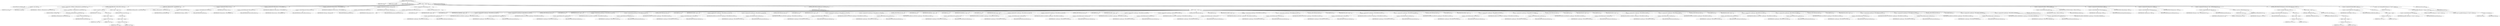 digraph "_TIFFCreateAnonField" {  
"27786" [label = <(METHOD,_TIFFCreateAnonField)<SUB>1090</SUB>> ]
"27787" [label = <(PARAM,TIFF *tif)<SUB>1090</SUB>> ]
"27788" [label = <(PARAM,uint32_t tag)<SUB>1090</SUB>> ]
"27789" [label = <(PARAM,TIFFDataType field_type)<SUB>1091</SUB>> ]
"27790" [label = <(BLOCK,&lt;empty&gt;,&lt;empty&gt;)<SUB>1092</SUB>> ]
"27791" [label = <(LOCAL,TIFFField* fld: TIFFField)<SUB>1093</SUB>> ]
"27792" [label = <(&lt;operator&gt;.cast,(void)tif)<SUB>1094</SUB>> ]
"27793" [label = <(UNKNOWN,void,void)<SUB>1094</SUB>> ]
"27794" [label = <(IDENTIFIER,tif,(void)tif)<SUB>1094</SUB>> ]
"27795" [label = <(&lt;operator&gt;.assignment,fld = (TIFFField *)_TIFFmallocExt(tif, sizeof(TIFFField)))<SUB>1096</SUB>> ]
"27796" [label = <(IDENTIFIER,fld,fld = (TIFFField *)_TIFFmallocExt(tif, sizeof(TIFFField)))<SUB>1096</SUB>> ]
"27797" [label = <(&lt;operator&gt;.cast,(TIFFField *)_TIFFmallocExt(tif, sizeof(TIFFField)))<SUB>1096</SUB>> ]
"27798" [label = <(UNKNOWN,TIFFField *,TIFFField *)<SUB>1096</SUB>> ]
"27799" [label = <(_TIFFmallocExt,_TIFFmallocExt(tif, sizeof(TIFFField)))<SUB>1096</SUB>> ]
"27800" [label = <(IDENTIFIER,tif,_TIFFmallocExt(tif, sizeof(TIFFField)))<SUB>1096</SUB>> ]
"27801" [label = <(&lt;operator&gt;.sizeOf,sizeof(TIFFField))<SUB>1096</SUB>> ]
"27802" [label = <(IDENTIFIER,TIFFField,sizeof(TIFFField))<SUB>1096</SUB>> ]
"27803" [label = <(CONTROL_STRUCTURE,if (fld == NULL),if (fld == NULL))<SUB>1097</SUB>> ]
"27804" [label = <(&lt;operator&gt;.equals,fld == NULL)<SUB>1097</SUB>> ]
"27805" [label = <(IDENTIFIER,fld,fld == NULL)<SUB>1097</SUB>> ]
"27806" [label = <(NULL,NULL)<SUB>1097</SUB>> ]
"27807" [label = <(BLOCK,&lt;empty&gt;,&lt;empty&gt;)> ]
"27808" [label = <(&lt;operator&gt;.cast,(void *)0)<SUB>1097</SUB>> ]
"27809" [label = <(UNKNOWN,void *,void *)<SUB>1097</SUB>> ]
"27810" [label = <(LITERAL,0,(void *)0)<SUB>1097</SUB>> ]
"27811" [label = <(BLOCK,&lt;empty&gt;,&lt;empty&gt;)<SUB>1098</SUB>> ]
"27812" [label = <(RETURN,return NULL;,return NULL;)<SUB>1098</SUB>> ]
"27813" [label = <(NULL,NULL)<SUB>1098</SUB>> ]
"27814" [label = <(BLOCK,&lt;empty&gt;,&lt;empty&gt;)> ]
"27815" [label = <(&lt;operator&gt;.cast,(void *)0)<SUB>1098</SUB>> ]
"27816" [label = <(UNKNOWN,void *,void *)<SUB>1098</SUB>> ]
"27817" [label = <(LITERAL,0,(void *)0)<SUB>1098</SUB>> ]
"27818" [label = <(_TIFFmemset,_TIFFmemset(fld, 0, sizeof(TIFFField)))<SUB>1099</SUB>> ]
"27819" [label = <(IDENTIFIER,fld,_TIFFmemset(fld, 0, sizeof(TIFFField)))<SUB>1099</SUB>> ]
"27820" [label = <(LITERAL,0,_TIFFmemset(fld, 0, sizeof(TIFFField)))<SUB>1099</SUB>> ]
"27821" [label = <(&lt;operator&gt;.sizeOf,sizeof(TIFFField))<SUB>1099</SUB>> ]
"27822" [label = <(IDENTIFIER,TIFFField,sizeof(TIFFField))<SUB>1099</SUB>> ]
"27823" [label = <(&lt;operator&gt;.assignment,fld-&gt;field_tag = tag)<SUB>1101</SUB>> ]
"27824" [label = <(&lt;operator&gt;.indirectFieldAccess,fld-&gt;field_tag)<SUB>1101</SUB>> ]
"27825" [label = <(IDENTIFIER,fld,fld-&gt;field_tag = tag)<SUB>1101</SUB>> ]
"27826" [label = <(FIELD_IDENTIFIER,field_tag,field_tag)<SUB>1101</SUB>> ]
"27827" [label = <(IDENTIFIER,tag,fld-&gt;field_tag = tag)<SUB>1101</SUB>> ]
"27828" [label = <(&lt;operator&gt;.assignment,fld-&gt;field_readcount = TIFF_VARIABLE2)<SUB>1102</SUB>> ]
"27829" [label = <(&lt;operator&gt;.indirectFieldAccess,fld-&gt;field_readcount)<SUB>1102</SUB>> ]
"27830" [label = <(IDENTIFIER,fld,fld-&gt;field_readcount = TIFF_VARIABLE2)<SUB>1102</SUB>> ]
"27831" [label = <(FIELD_IDENTIFIER,field_readcount,field_readcount)<SUB>1102</SUB>> ]
"27832" [label = <(IDENTIFIER,TIFF_VARIABLE2,fld-&gt;field_readcount = TIFF_VARIABLE2)<SUB>1102</SUB>> ]
"27833" [label = <(&lt;operator&gt;.assignment,fld-&gt;field_writecount = TIFF_VARIABLE2)<SUB>1103</SUB>> ]
"27834" [label = <(&lt;operator&gt;.indirectFieldAccess,fld-&gt;field_writecount)<SUB>1103</SUB>> ]
"27835" [label = <(IDENTIFIER,fld,fld-&gt;field_writecount = TIFF_VARIABLE2)<SUB>1103</SUB>> ]
"27836" [label = <(FIELD_IDENTIFIER,field_writecount,field_writecount)<SUB>1103</SUB>> ]
"27837" [label = <(IDENTIFIER,TIFF_VARIABLE2,fld-&gt;field_writecount = TIFF_VARIABLE2)<SUB>1103</SUB>> ]
"27838" [label = <(&lt;operator&gt;.assignment,fld-&gt;field_type = field_type)<SUB>1104</SUB>> ]
"27839" [label = <(&lt;operator&gt;.indirectFieldAccess,fld-&gt;field_type)<SUB>1104</SUB>> ]
"27840" [label = <(IDENTIFIER,fld,fld-&gt;field_type = field_type)<SUB>1104</SUB>> ]
"27841" [label = <(FIELD_IDENTIFIER,field_type,field_type)<SUB>1104</SUB>> ]
"27842" [label = <(IDENTIFIER,field_type,fld-&gt;field_type = field_type)<SUB>1104</SUB>> ]
"27843" [label = <(&lt;operator&gt;.assignment,fld-&gt;field_anonymous =\012        1)<SUB>1105</SUB>> ]
"27844" [label = <(&lt;operator&gt;.indirectFieldAccess,fld-&gt;field_anonymous)<SUB>1105</SUB>> ]
"27845" [label = <(IDENTIFIER,fld,fld-&gt;field_anonymous =\012        1)<SUB>1105</SUB>> ]
"27846" [label = <(FIELD_IDENTIFIER,field_anonymous,field_anonymous)<SUB>1105</SUB>> ]
"27847" [label = <(LITERAL,1,fld-&gt;field_anonymous =\012        1)<SUB>1106</SUB>> ]
"27848" [label = <(CONTROL_STRUCTURE,switch(field_type),switch(field_type))<SUB>1107</SUB>> ]
"27849" [label = <(IDENTIFIER,field_type,switch(field_type))<SUB>1107</SUB>> ]
"27850" [label = <(BLOCK,&lt;empty&gt;,&lt;empty&gt;)<SUB>1108</SUB>> ]
"27851" [label = <(JUMP_TARGET,case)<SUB>1109</SUB>> ]
"27852" [label = <(IDENTIFIER,TIFF_BYTE,&lt;empty&gt;)<SUB>1109</SUB>> ]
"27853" [label = <(JUMP_TARGET,case)<SUB>1110</SUB>> ]
"27854" [label = <(IDENTIFIER,TIFF_UNDEFINED,&lt;empty&gt;)<SUB>1110</SUB>> ]
"27855" [label = <(&lt;operator&gt;.assignment,fld-&gt;set_field_type = TIFF_SETGET_C32_UINT8)<SUB>1111</SUB>> ]
"27856" [label = <(&lt;operator&gt;.indirectFieldAccess,fld-&gt;set_field_type)<SUB>1111</SUB>> ]
"27857" [label = <(IDENTIFIER,fld,fld-&gt;set_field_type = TIFF_SETGET_C32_UINT8)<SUB>1111</SUB>> ]
"27858" [label = <(FIELD_IDENTIFIER,set_field_type,set_field_type)<SUB>1111</SUB>> ]
"27859" [label = <(IDENTIFIER,TIFF_SETGET_C32_UINT8,fld-&gt;set_field_type = TIFF_SETGET_C32_UINT8)<SUB>1111</SUB>> ]
"27860" [label = <(&lt;operator&gt;.assignment,fld-&gt;get_field_type = TIFF_SETGET_C32_UINT8)<SUB>1112</SUB>> ]
"27861" [label = <(&lt;operator&gt;.indirectFieldAccess,fld-&gt;get_field_type)<SUB>1112</SUB>> ]
"27862" [label = <(IDENTIFIER,fld,fld-&gt;get_field_type = TIFF_SETGET_C32_UINT8)<SUB>1112</SUB>> ]
"27863" [label = <(FIELD_IDENTIFIER,get_field_type,get_field_type)<SUB>1112</SUB>> ]
"27864" [label = <(IDENTIFIER,TIFF_SETGET_C32_UINT8,fld-&gt;get_field_type = TIFF_SETGET_C32_UINT8)<SUB>1112</SUB>> ]
"27865" [label = <(CONTROL_STRUCTURE,break;,break;)<SUB>1113</SUB>> ]
"27866" [label = <(JUMP_TARGET,case)<SUB>1114</SUB>> ]
"27867" [label = <(IDENTIFIER,TIFF_ASCII,&lt;empty&gt;)<SUB>1114</SUB>> ]
"27868" [label = <(&lt;operator&gt;.assignment,fld-&gt;set_field_type = TIFF_SETGET_C32_ASCII)<SUB>1115</SUB>> ]
"27869" [label = <(&lt;operator&gt;.indirectFieldAccess,fld-&gt;set_field_type)<SUB>1115</SUB>> ]
"27870" [label = <(IDENTIFIER,fld,fld-&gt;set_field_type = TIFF_SETGET_C32_ASCII)<SUB>1115</SUB>> ]
"27871" [label = <(FIELD_IDENTIFIER,set_field_type,set_field_type)<SUB>1115</SUB>> ]
"27872" [label = <(IDENTIFIER,TIFF_SETGET_C32_ASCII,fld-&gt;set_field_type = TIFF_SETGET_C32_ASCII)<SUB>1115</SUB>> ]
"27873" [label = <(&lt;operator&gt;.assignment,fld-&gt;get_field_type = TIFF_SETGET_C32_ASCII)<SUB>1116</SUB>> ]
"27874" [label = <(&lt;operator&gt;.indirectFieldAccess,fld-&gt;get_field_type)<SUB>1116</SUB>> ]
"27875" [label = <(IDENTIFIER,fld,fld-&gt;get_field_type = TIFF_SETGET_C32_ASCII)<SUB>1116</SUB>> ]
"27876" [label = <(FIELD_IDENTIFIER,get_field_type,get_field_type)<SUB>1116</SUB>> ]
"27877" [label = <(IDENTIFIER,TIFF_SETGET_C32_ASCII,fld-&gt;get_field_type = TIFF_SETGET_C32_ASCII)<SUB>1116</SUB>> ]
"27878" [label = <(CONTROL_STRUCTURE,break;,break;)<SUB>1117</SUB>> ]
"27879" [label = <(JUMP_TARGET,case)<SUB>1118</SUB>> ]
"27880" [label = <(IDENTIFIER,TIFF_SHORT,&lt;empty&gt;)<SUB>1118</SUB>> ]
"27881" [label = <(&lt;operator&gt;.assignment,fld-&gt;set_field_type = TIFF_SETGET_C32_UINT16)<SUB>1119</SUB>> ]
"27882" [label = <(&lt;operator&gt;.indirectFieldAccess,fld-&gt;set_field_type)<SUB>1119</SUB>> ]
"27883" [label = <(IDENTIFIER,fld,fld-&gt;set_field_type = TIFF_SETGET_C32_UINT16)<SUB>1119</SUB>> ]
"27884" [label = <(FIELD_IDENTIFIER,set_field_type,set_field_type)<SUB>1119</SUB>> ]
"27885" [label = <(IDENTIFIER,TIFF_SETGET_C32_UINT16,fld-&gt;set_field_type = TIFF_SETGET_C32_UINT16)<SUB>1119</SUB>> ]
"27886" [label = <(&lt;operator&gt;.assignment,fld-&gt;get_field_type = TIFF_SETGET_C32_UINT16)<SUB>1120</SUB>> ]
"27887" [label = <(&lt;operator&gt;.indirectFieldAccess,fld-&gt;get_field_type)<SUB>1120</SUB>> ]
"27888" [label = <(IDENTIFIER,fld,fld-&gt;get_field_type = TIFF_SETGET_C32_UINT16)<SUB>1120</SUB>> ]
"27889" [label = <(FIELD_IDENTIFIER,get_field_type,get_field_type)<SUB>1120</SUB>> ]
"27890" [label = <(IDENTIFIER,TIFF_SETGET_C32_UINT16,fld-&gt;get_field_type = TIFF_SETGET_C32_UINT16)<SUB>1120</SUB>> ]
"27891" [label = <(CONTROL_STRUCTURE,break;,break;)<SUB>1121</SUB>> ]
"27892" [label = <(JUMP_TARGET,case)<SUB>1122</SUB>> ]
"27893" [label = <(IDENTIFIER,TIFF_LONG,&lt;empty&gt;)<SUB>1122</SUB>> ]
"27894" [label = <(&lt;operator&gt;.assignment,fld-&gt;set_field_type = TIFF_SETGET_C32_UINT32)<SUB>1123</SUB>> ]
"27895" [label = <(&lt;operator&gt;.indirectFieldAccess,fld-&gt;set_field_type)<SUB>1123</SUB>> ]
"27896" [label = <(IDENTIFIER,fld,fld-&gt;set_field_type = TIFF_SETGET_C32_UINT32)<SUB>1123</SUB>> ]
"27897" [label = <(FIELD_IDENTIFIER,set_field_type,set_field_type)<SUB>1123</SUB>> ]
"27898" [label = <(IDENTIFIER,TIFF_SETGET_C32_UINT32,fld-&gt;set_field_type = TIFF_SETGET_C32_UINT32)<SUB>1123</SUB>> ]
"27899" [label = <(&lt;operator&gt;.assignment,fld-&gt;get_field_type = TIFF_SETGET_C32_UINT32)<SUB>1124</SUB>> ]
"27900" [label = <(&lt;operator&gt;.indirectFieldAccess,fld-&gt;get_field_type)<SUB>1124</SUB>> ]
"27901" [label = <(IDENTIFIER,fld,fld-&gt;get_field_type = TIFF_SETGET_C32_UINT32)<SUB>1124</SUB>> ]
"27902" [label = <(FIELD_IDENTIFIER,get_field_type,get_field_type)<SUB>1124</SUB>> ]
"27903" [label = <(IDENTIFIER,TIFF_SETGET_C32_UINT32,fld-&gt;get_field_type = TIFF_SETGET_C32_UINT32)<SUB>1124</SUB>> ]
"27904" [label = <(CONTROL_STRUCTURE,break;,break;)<SUB>1125</SUB>> ]
"27905" [label = <(JUMP_TARGET,case)<SUB>1126</SUB>> ]
"27906" [label = <(IDENTIFIER,TIFF_RATIONAL,&lt;empty&gt;)<SUB>1126</SUB>> ]
"27907" [label = <(JUMP_TARGET,case)<SUB>1127</SUB>> ]
"27908" [label = <(IDENTIFIER,TIFF_SRATIONAL,&lt;empty&gt;)<SUB>1127</SUB>> ]
"27909" [label = <(JUMP_TARGET,case)<SUB>1128</SUB>> ]
"27910" [label = <(IDENTIFIER,TIFF_FLOAT,&lt;empty&gt;)<SUB>1128</SUB>> ]
"27911" [label = <(&lt;operator&gt;.assignment,fld-&gt;set_field_type = TIFF_SETGET_C32_FLOAT)<SUB>1129</SUB>> ]
"27912" [label = <(&lt;operator&gt;.indirectFieldAccess,fld-&gt;set_field_type)<SUB>1129</SUB>> ]
"27913" [label = <(IDENTIFIER,fld,fld-&gt;set_field_type = TIFF_SETGET_C32_FLOAT)<SUB>1129</SUB>> ]
"27914" [label = <(FIELD_IDENTIFIER,set_field_type,set_field_type)<SUB>1129</SUB>> ]
"27915" [label = <(IDENTIFIER,TIFF_SETGET_C32_FLOAT,fld-&gt;set_field_type = TIFF_SETGET_C32_FLOAT)<SUB>1129</SUB>> ]
"27916" [label = <(&lt;operator&gt;.assignment,fld-&gt;get_field_type = TIFF_SETGET_C32_FLOAT)<SUB>1130</SUB>> ]
"27917" [label = <(&lt;operator&gt;.indirectFieldAccess,fld-&gt;get_field_type)<SUB>1130</SUB>> ]
"27918" [label = <(IDENTIFIER,fld,fld-&gt;get_field_type = TIFF_SETGET_C32_FLOAT)<SUB>1130</SUB>> ]
"27919" [label = <(FIELD_IDENTIFIER,get_field_type,get_field_type)<SUB>1130</SUB>> ]
"27920" [label = <(IDENTIFIER,TIFF_SETGET_C32_FLOAT,fld-&gt;get_field_type = TIFF_SETGET_C32_FLOAT)<SUB>1130</SUB>> ]
"27921" [label = <(CONTROL_STRUCTURE,break;,break;)<SUB>1131</SUB>> ]
"27922" [label = <(JUMP_TARGET,case)<SUB>1132</SUB>> ]
"27923" [label = <(IDENTIFIER,TIFF_SBYTE,&lt;empty&gt;)<SUB>1132</SUB>> ]
"27924" [label = <(&lt;operator&gt;.assignment,fld-&gt;set_field_type = TIFF_SETGET_C32_SINT8)<SUB>1133</SUB>> ]
"27925" [label = <(&lt;operator&gt;.indirectFieldAccess,fld-&gt;set_field_type)<SUB>1133</SUB>> ]
"27926" [label = <(IDENTIFIER,fld,fld-&gt;set_field_type = TIFF_SETGET_C32_SINT8)<SUB>1133</SUB>> ]
"27927" [label = <(FIELD_IDENTIFIER,set_field_type,set_field_type)<SUB>1133</SUB>> ]
"27928" [label = <(IDENTIFIER,TIFF_SETGET_C32_SINT8,fld-&gt;set_field_type = TIFF_SETGET_C32_SINT8)<SUB>1133</SUB>> ]
"27929" [label = <(&lt;operator&gt;.assignment,fld-&gt;get_field_type = TIFF_SETGET_C32_SINT8)<SUB>1134</SUB>> ]
"27930" [label = <(&lt;operator&gt;.indirectFieldAccess,fld-&gt;get_field_type)<SUB>1134</SUB>> ]
"27931" [label = <(IDENTIFIER,fld,fld-&gt;get_field_type = TIFF_SETGET_C32_SINT8)<SUB>1134</SUB>> ]
"27932" [label = <(FIELD_IDENTIFIER,get_field_type,get_field_type)<SUB>1134</SUB>> ]
"27933" [label = <(IDENTIFIER,TIFF_SETGET_C32_SINT8,fld-&gt;get_field_type = TIFF_SETGET_C32_SINT8)<SUB>1134</SUB>> ]
"27934" [label = <(CONTROL_STRUCTURE,break;,break;)<SUB>1135</SUB>> ]
"27935" [label = <(JUMP_TARGET,case)<SUB>1136</SUB>> ]
"27936" [label = <(IDENTIFIER,TIFF_SSHORT,&lt;empty&gt;)<SUB>1136</SUB>> ]
"27937" [label = <(&lt;operator&gt;.assignment,fld-&gt;set_field_type = TIFF_SETGET_C32_SINT16)<SUB>1137</SUB>> ]
"27938" [label = <(&lt;operator&gt;.indirectFieldAccess,fld-&gt;set_field_type)<SUB>1137</SUB>> ]
"27939" [label = <(IDENTIFIER,fld,fld-&gt;set_field_type = TIFF_SETGET_C32_SINT16)<SUB>1137</SUB>> ]
"27940" [label = <(FIELD_IDENTIFIER,set_field_type,set_field_type)<SUB>1137</SUB>> ]
"27941" [label = <(IDENTIFIER,TIFF_SETGET_C32_SINT16,fld-&gt;set_field_type = TIFF_SETGET_C32_SINT16)<SUB>1137</SUB>> ]
"27942" [label = <(&lt;operator&gt;.assignment,fld-&gt;get_field_type = TIFF_SETGET_C32_SINT16)<SUB>1138</SUB>> ]
"27943" [label = <(&lt;operator&gt;.indirectFieldAccess,fld-&gt;get_field_type)<SUB>1138</SUB>> ]
"27944" [label = <(IDENTIFIER,fld,fld-&gt;get_field_type = TIFF_SETGET_C32_SINT16)<SUB>1138</SUB>> ]
"27945" [label = <(FIELD_IDENTIFIER,get_field_type,get_field_type)<SUB>1138</SUB>> ]
"27946" [label = <(IDENTIFIER,TIFF_SETGET_C32_SINT16,fld-&gt;get_field_type = TIFF_SETGET_C32_SINT16)<SUB>1138</SUB>> ]
"27947" [label = <(CONTROL_STRUCTURE,break;,break;)<SUB>1139</SUB>> ]
"27948" [label = <(JUMP_TARGET,case)<SUB>1140</SUB>> ]
"27949" [label = <(IDENTIFIER,TIFF_SLONG,&lt;empty&gt;)<SUB>1140</SUB>> ]
"27950" [label = <(&lt;operator&gt;.assignment,fld-&gt;set_field_type = TIFF_SETGET_C32_SINT32)<SUB>1141</SUB>> ]
"27951" [label = <(&lt;operator&gt;.indirectFieldAccess,fld-&gt;set_field_type)<SUB>1141</SUB>> ]
"27952" [label = <(IDENTIFIER,fld,fld-&gt;set_field_type = TIFF_SETGET_C32_SINT32)<SUB>1141</SUB>> ]
"27953" [label = <(FIELD_IDENTIFIER,set_field_type,set_field_type)<SUB>1141</SUB>> ]
"27954" [label = <(IDENTIFIER,TIFF_SETGET_C32_SINT32,fld-&gt;set_field_type = TIFF_SETGET_C32_SINT32)<SUB>1141</SUB>> ]
"27955" [label = <(&lt;operator&gt;.assignment,fld-&gt;get_field_type = TIFF_SETGET_C32_SINT32)<SUB>1142</SUB>> ]
"27956" [label = <(&lt;operator&gt;.indirectFieldAccess,fld-&gt;get_field_type)<SUB>1142</SUB>> ]
"27957" [label = <(IDENTIFIER,fld,fld-&gt;get_field_type = TIFF_SETGET_C32_SINT32)<SUB>1142</SUB>> ]
"27958" [label = <(FIELD_IDENTIFIER,get_field_type,get_field_type)<SUB>1142</SUB>> ]
"27959" [label = <(IDENTIFIER,TIFF_SETGET_C32_SINT32,fld-&gt;get_field_type = TIFF_SETGET_C32_SINT32)<SUB>1142</SUB>> ]
"27960" [label = <(CONTROL_STRUCTURE,break;,break;)<SUB>1143</SUB>> ]
"27961" [label = <(JUMP_TARGET,case)<SUB>1144</SUB>> ]
"27962" [label = <(IDENTIFIER,TIFF_DOUBLE,&lt;empty&gt;)<SUB>1144</SUB>> ]
"27963" [label = <(&lt;operator&gt;.assignment,fld-&gt;set_field_type = TIFF_SETGET_C32_DOUBLE)<SUB>1145</SUB>> ]
"27964" [label = <(&lt;operator&gt;.indirectFieldAccess,fld-&gt;set_field_type)<SUB>1145</SUB>> ]
"27965" [label = <(IDENTIFIER,fld,fld-&gt;set_field_type = TIFF_SETGET_C32_DOUBLE)<SUB>1145</SUB>> ]
"27966" [label = <(FIELD_IDENTIFIER,set_field_type,set_field_type)<SUB>1145</SUB>> ]
"27967" [label = <(IDENTIFIER,TIFF_SETGET_C32_DOUBLE,fld-&gt;set_field_type = TIFF_SETGET_C32_DOUBLE)<SUB>1145</SUB>> ]
"27968" [label = <(&lt;operator&gt;.assignment,fld-&gt;get_field_type = TIFF_SETGET_C32_DOUBLE)<SUB>1146</SUB>> ]
"27969" [label = <(&lt;operator&gt;.indirectFieldAccess,fld-&gt;get_field_type)<SUB>1146</SUB>> ]
"27970" [label = <(IDENTIFIER,fld,fld-&gt;get_field_type = TIFF_SETGET_C32_DOUBLE)<SUB>1146</SUB>> ]
"27971" [label = <(FIELD_IDENTIFIER,get_field_type,get_field_type)<SUB>1146</SUB>> ]
"27972" [label = <(IDENTIFIER,TIFF_SETGET_C32_DOUBLE,fld-&gt;get_field_type = TIFF_SETGET_C32_DOUBLE)<SUB>1146</SUB>> ]
"27973" [label = <(CONTROL_STRUCTURE,break;,break;)<SUB>1147</SUB>> ]
"27974" [label = <(JUMP_TARGET,case)<SUB>1148</SUB>> ]
"27975" [label = <(IDENTIFIER,TIFF_IFD,&lt;empty&gt;)<SUB>1148</SUB>> ]
"27976" [label = <(JUMP_TARGET,case)<SUB>1149</SUB>> ]
"27977" [label = <(IDENTIFIER,TIFF_IFD8,&lt;empty&gt;)<SUB>1149</SUB>> ]
"27978" [label = <(&lt;operator&gt;.assignment,fld-&gt;set_field_type = TIFF_SETGET_C32_IFD8)<SUB>1150</SUB>> ]
"27979" [label = <(&lt;operator&gt;.indirectFieldAccess,fld-&gt;set_field_type)<SUB>1150</SUB>> ]
"27980" [label = <(IDENTIFIER,fld,fld-&gt;set_field_type = TIFF_SETGET_C32_IFD8)<SUB>1150</SUB>> ]
"27981" [label = <(FIELD_IDENTIFIER,set_field_type,set_field_type)<SUB>1150</SUB>> ]
"27982" [label = <(IDENTIFIER,TIFF_SETGET_C32_IFD8,fld-&gt;set_field_type = TIFF_SETGET_C32_IFD8)<SUB>1150</SUB>> ]
"27983" [label = <(&lt;operator&gt;.assignment,fld-&gt;get_field_type = TIFF_SETGET_C32_IFD8)<SUB>1151</SUB>> ]
"27984" [label = <(&lt;operator&gt;.indirectFieldAccess,fld-&gt;get_field_type)<SUB>1151</SUB>> ]
"27985" [label = <(IDENTIFIER,fld,fld-&gt;get_field_type = TIFF_SETGET_C32_IFD8)<SUB>1151</SUB>> ]
"27986" [label = <(FIELD_IDENTIFIER,get_field_type,get_field_type)<SUB>1151</SUB>> ]
"27987" [label = <(IDENTIFIER,TIFF_SETGET_C32_IFD8,fld-&gt;get_field_type = TIFF_SETGET_C32_IFD8)<SUB>1151</SUB>> ]
"27988" [label = <(CONTROL_STRUCTURE,break;,break;)<SUB>1152</SUB>> ]
"27989" [label = <(JUMP_TARGET,case)<SUB>1153</SUB>> ]
"27990" [label = <(IDENTIFIER,TIFF_LONG8,&lt;empty&gt;)<SUB>1153</SUB>> ]
"27991" [label = <(&lt;operator&gt;.assignment,fld-&gt;set_field_type = TIFF_SETGET_C32_UINT64)<SUB>1154</SUB>> ]
"27992" [label = <(&lt;operator&gt;.indirectFieldAccess,fld-&gt;set_field_type)<SUB>1154</SUB>> ]
"27993" [label = <(IDENTIFIER,fld,fld-&gt;set_field_type = TIFF_SETGET_C32_UINT64)<SUB>1154</SUB>> ]
"27994" [label = <(FIELD_IDENTIFIER,set_field_type,set_field_type)<SUB>1154</SUB>> ]
"27995" [label = <(IDENTIFIER,TIFF_SETGET_C32_UINT64,fld-&gt;set_field_type = TIFF_SETGET_C32_UINT64)<SUB>1154</SUB>> ]
"27996" [label = <(&lt;operator&gt;.assignment,fld-&gt;get_field_type = TIFF_SETGET_C32_UINT64)<SUB>1155</SUB>> ]
"27997" [label = <(&lt;operator&gt;.indirectFieldAccess,fld-&gt;get_field_type)<SUB>1155</SUB>> ]
"27998" [label = <(IDENTIFIER,fld,fld-&gt;get_field_type = TIFF_SETGET_C32_UINT64)<SUB>1155</SUB>> ]
"27999" [label = <(FIELD_IDENTIFIER,get_field_type,get_field_type)<SUB>1155</SUB>> ]
"28000" [label = <(IDENTIFIER,TIFF_SETGET_C32_UINT64,fld-&gt;get_field_type = TIFF_SETGET_C32_UINT64)<SUB>1155</SUB>> ]
"28001" [label = <(CONTROL_STRUCTURE,break;,break;)<SUB>1156</SUB>> ]
"28002" [label = <(JUMP_TARGET,case)<SUB>1157</SUB>> ]
"28003" [label = <(IDENTIFIER,TIFF_SLONG8,&lt;empty&gt;)<SUB>1157</SUB>> ]
"28004" [label = <(&lt;operator&gt;.assignment,fld-&gt;set_field_type = TIFF_SETGET_C32_SINT64)<SUB>1158</SUB>> ]
"28005" [label = <(&lt;operator&gt;.indirectFieldAccess,fld-&gt;set_field_type)<SUB>1158</SUB>> ]
"28006" [label = <(IDENTIFIER,fld,fld-&gt;set_field_type = TIFF_SETGET_C32_SINT64)<SUB>1158</SUB>> ]
"28007" [label = <(FIELD_IDENTIFIER,set_field_type,set_field_type)<SUB>1158</SUB>> ]
"28008" [label = <(IDENTIFIER,TIFF_SETGET_C32_SINT64,fld-&gt;set_field_type = TIFF_SETGET_C32_SINT64)<SUB>1158</SUB>> ]
"28009" [label = <(&lt;operator&gt;.assignment,fld-&gt;get_field_type = TIFF_SETGET_C32_SINT64)<SUB>1159</SUB>> ]
"28010" [label = <(&lt;operator&gt;.indirectFieldAccess,fld-&gt;get_field_type)<SUB>1159</SUB>> ]
"28011" [label = <(IDENTIFIER,fld,fld-&gt;get_field_type = TIFF_SETGET_C32_SINT64)<SUB>1159</SUB>> ]
"28012" [label = <(FIELD_IDENTIFIER,get_field_type,get_field_type)<SUB>1159</SUB>> ]
"28013" [label = <(IDENTIFIER,TIFF_SETGET_C32_SINT64,fld-&gt;get_field_type = TIFF_SETGET_C32_SINT64)<SUB>1159</SUB>> ]
"28014" [label = <(CONTROL_STRUCTURE,break;,break;)<SUB>1160</SUB>> ]
"28015" [label = <(JUMP_TARGET,default)<SUB>1161</SUB>> ]
"28016" [label = <(&lt;operator&gt;.assignment,fld-&gt;set_field_type = TIFF_SETGET_UNDEFINED)<SUB>1162</SUB>> ]
"28017" [label = <(&lt;operator&gt;.indirectFieldAccess,fld-&gt;set_field_type)<SUB>1162</SUB>> ]
"28018" [label = <(IDENTIFIER,fld,fld-&gt;set_field_type = TIFF_SETGET_UNDEFINED)<SUB>1162</SUB>> ]
"28019" [label = <(FIELD_IDENTIFIER,set_field_type,set_field_type)<SUB>1162</SUB>> ]
"28020" [label = <(IDENTIFIER,TIFF_SETGET_UNDEFINED,fld-&gt;set_field_type = TIFF_SETGET_UNDEFINED)<SUB>1162</SUB>> ]
"28021" [label = <(&lt;operator&gt;.assignment,fld-&gt;get_field_type = TIFF_SETGET_UNDEFINED)<SUB>1163</SUB>> ]
"28022" [label = <(&lt;operator&gt;.indirectFieldAccess,fld-&gt;get_field_type)<SUB>1163</SUB>> ]
"28023" [label = <(IDENTIFIER,fld,fld-&gt;get_field_type = TIFF_SETGET_UNDEFINED)<SUB>1163</SUB>> ]
"28024" [label = <(FIELD_IDENTIFIER,get_field_type,get_field_type)<SUB>1163</SUB>> ]
"28025" [label = <(IDENTIFIER,TIFF_SETGET_UNDEFINED,fld-&gt;get_field_type = TIFF_SETGET_UNDEFINED)<SUB>1163</SUB>> ]
"28026" [label = <(CONTROL_STRUCTURE,break;,break;)<SUB>1164</SUB>> ]
"28027" [label = <(&lt;operator&gt;.assignment,fld-&gt;field_bit = FIELD_CUSTOM)<SUB>1166</SUB>> ]
"28028" [label = <(&lt;operator&gt;.indirectFieldAccess,fld-&gt;field_bit)<SUB>1166</SUB>> ]
"28029" [label = <(IDENTIFIER,fld,fld-&gt;field_bit = FIELD_CUSTOM)<SUB>1166</SUB>> ]
"28030" [label = <(FIELD_IDENTIFIER,field_bit,field_bit)<SUB>1166</SUB>> ]
"28031" [label = <(IDENTIFIER,FIELD_CUSTOM,fld-&gt;field_bit = FIELD_CUSTOM)<SUB>1166</SUB>> ]
"28032" [label = <(&lt;operator&gt;.assignment,fld-&gt;field_oktochange = TRUE)<SUB>1167</SUB>> ]
"28033" [label = <(&lt;operator&gt;.indirectFieldAccess,fld-&gt;field_oktochange)<SUB>1167</SUB>> ]
"28034" [label = <(IDENTIFIER,fld,fld-&gt;field_oktochange = TRUE)<SUB>1167</SUB>> ]
"28035" [label = <(FIELD_IDENTIFIER,field_oktochange,field_oktochange)<SUB>1167</SUB>> ]
"28036" [label = <(IDENTIFIER,TRUE,fld-&gt;field_oktochange = TRUE)<SUB>1167</SUB>> ]
"28037" [label = <(&lt;operator&gt;.assignment,fld-&gt;field_passcount = TRUE)<SUB>1168</SUB>> ]
"28038" [label = <(&lt;operator&gt;.indirectFieldAccess,fld-&gt;field_passcount)<SUB>1168</SUB>> ]
"28039" [label = <(IDENTIFIER,fld,fld-&gt;field_passcount = TRUE)<SUB>1168</SUB>> ]
"28040" [label = <(FIELD_IDENTIFIER,field_passcount,field_passcount)<SUB>1168</SUB>> ]
"28041" [label = <(IDENTIFIER,TRUE,fld-&gt;field_passcount = TRUE)<SUB>1168</SUB>> ]
"28042" [label = <(&lt;operator&gt;.assignment,fld-&gt;field_name = (char *)_TIFFmallocExt(tif, 32))<SUB>1169</SUB>> ]
"28043" [label = <(&lt;operator&gt;.indirectFieldAccess,fld-&gt;field_name)<SUB>1169</SUB>> ]
"28044" [label = <(IDENTIFIER,fld,fld-&gt;field_name = (char *)_TIFFmallocExt(tif, 32))<SUB>1169</SUB>> ]
"28045" [label = <(FIELD_IDENTIFIER,field_name,field_name)<SUB>1169</SUB>> ]
"28046" [label = <(&lt;operator&gt;.cast,(char *)_TIFFmallocExt(tif, 32))<SUB>1169</SUB>> ]
"28047" [label = <(UNKNOWN,char *,char *)<SUB>1169</SUB>> ]
"28048" [label = <(_TIFFmallocExt,_TIFFmallocExt(tif, 32))<SUB>1169</SUB>> ]
"28049" [label = <(IDENTIFIER,tif,_TIFFmallocExt(tif, 32))<SUB>1169</SUB>> ]
"28050" [label = <(LITERAL,32,_TIFFmallocExt(tif, 32))<SUB>1169</SUB>> ]
"28051" [label = <(CONTROL_STRUCTURE,if (fld-&gt;field_name == NULL),if (fld-&gt;field_name == NULL))<SUB>1170</SUB>> ]
"28052" [label = <(&lt;operator&gt;.equals,fld-&gt;field_name == NULL)<SUB>1170</SUB>> ]
"28053" [label = <(&lt;operator&gt;.indirectFieldAccess,fld-&gt;field_name)<SUB>1170</SUB>> ]
"28054" [label = <(IDENTIFIER,fld,fld-&gt;field_name == NULL)<SUB>1170</SUB>> ]
"28055" [label = <(FIELD_IDENTIFIER,field_name,field_name)<SUB>1170</SUB>> ]
"28056" [label = <(NULL,NULL)<SUB>1170</SUB>> ]
"28057" [label = <(BLOCK,&lt;empty&gt;,&lt;empty&gt;)> ]
"28058" [label = <(&lt;operator&gt;.cast,(void *)0)<SUB>1170</SUB>> ]
"28059" [label = <(UNKNOWN,void *,void *)<SUB>1170</SUB>> ]
"28060" [label = <(LITERAL,0,(void *)0)<SUB>1170</SUB>> ]
"28061" [label = <(BLOCK,&lt;empty&gt;,&lt;empty&gt;)<SUB>1171</SUB>> ]
"28062" [label = <(_TIFFfreeExt,_TIFFfreeExt(tif, fld))<SUB>1172</SUB>> ]
"28063" [label = <(IDENTIFIER,tif,_TIFFfreeExt(tif, fld))<SUB>1172</SUB>> ]
"28064" [label = <(IDENTIFIER,fld,_TIFFfreeExt(tif, fld))<SUB>1172</SUB>> ]
"28065" [label = <(RETURN,return NULL;,return NULL;)<SUB>1173</SUB>> ]
"28066" [label = <(NULL,NULL)<SUB>1173</SUB>> ]
"28067" [label = <(BLOCK,&lt;empty&gt;,&lt;empty&gt;)> ]
"28068" [label = <(&lt;operator&gt;.cast,(void *)0)<SUB>1173</SUB>> ]
"28069" [label = <(UNKNOWN,void *,void *)<SUB>1173</SUB>> ]
"28070" [label = <(LITERAL,0,(void *)0)<SUB>1173</SUB>> ]
"28071" [label = <(&lt;operator&gt;.assignment,fld-&gt;field_subfields = NULL)<SUB>1175</SUB>> ]
"28072" [label = <(&lt;operator&gt;.indirectFieldAccess,fld-&gt;field_subfields)<SUB>1175</SUB>> ]
"28073" [label = <(IDENTIFIER,fld,fld-&gt;field_subfields = NULL)<SUB>1175</SUB>> ]
"28074" [label = <(FIELD_IDENTIFIER,field_subfields,field_subfields)<SUB>1175</SUB>> ]
"28075" [label = <(NULL,NULL)<SUB>1175</SUB>> ]
"28076" [label = <(BLOCK,&lt;empty&gt;,&lt;empty&gt;)> ]
"28077" [label = <(&lt;operator&gt;.cast,(void *)0)<SUB>1175</SUB>> ]
"28078" [label = <(UNKNOWN,void *,void *)<SUB>1175</SUB>> ]
"28079" [label = <(LITERAL,0,(void *)0)<SUB>1175</SUB>> ]
"28080" [label = <(&lt;operator&gt;.cast,(void)snprintf(fld-&gt;field_name, 32, &quot;Tag %d&quot;, (int)tag))<SUB>1183</SUB>> ]
"28081" [label = <(UNKNOWN,void,void)<SUB>1183</SUB>> ]
"28082" [label = <(snprintf,snprintf(fld-&gt;field_name, 32, &quot;Tag %d&quot;, (int)tag))<SUB>1183</SUB>> ]
"28083" [label = <(&lt;operator&gt;.indirectFieldAccess,fld-&gt;field_name)<SUB>1183</SUB>> ]
"28084" [label = <(IDENTIFIER,fld,snprintf(fld-&gt;field_name, 32, &quot;Tag %d&quot;, (int)tag))<SUB>1183</SUB>> ]
"28085" [label = <(FIELD_IDENTIFIER,field_name,field_name)<SUB>1183</SUB>> ]
"28086" [label = <(LITERAL,32,snprintf(fld-&gt;field_name, 32, &quot;Tag %d&quot;, (int)tag))<SUB>1183</SUB>> ]
"28087" [label = <(LITERAL,&quot;Tag %d&quot;,snprintf(fld-&gt;field_name, 32, &quot;Tag %d&quot;, (int)tag))<SUB>1183</SUB>> ]
"28088" [label = <(&lt;operator&gt;.cast,(int)tag)<SUB>1183</SUB>> ]
"28089" [label = <(UNKNOWN,int,int)<SUB>1183</SUB>> ]
"28090" [label = <(IDENTIFIER,tag,(int)tag)<SUB>1183</SUB>> ]
"28091" [label = <(RETURN,return fld;,return fld;)<SUB>1185</SUB>> ]
"28092" [label = <(IDENTIFIER,fld,return fld;)<SUB>1185</SUB>> ]
"28093" [label = <(METHOD_RETURN,TIFFField)<SUB>1090</SUB>> ]
  "27786" -> "27787" 
  "27786" -> "27788" 
  "27786" -> "27789" 
  "27786" -> "27790" 
  "27786" -> "28093" 
  "27790" -> "27791" 
  "27790" -> "27792" 
  "27790" -> "27795" 
  "27790" -> "27803" 
  "27790" -> "27818" 
  "27790" -> "27823" 
  "27790" -> "27828" 
  "27790" -> "27833" 
  "27790" -> "27838" 
  "27790" -> "27843" 
  "27790" -> "27848" 
  "27790" -> "28027" 
  "27790" -> "28032" 
  "27790" -> "28037" 
  "27790" -> "28042" 
  "27790" -> "28051" 
  "27790" -> "28071" 
  "27790" -> "28080" 
  "27790" -> "28091" 
  "27792" -> "27793" 
  "27792" -> "27794" 
  "27795" -> "27796" 
  "27795" -> "27797" 
  "27797" -> "27798" 
  "27797" -> "27799" 
  "27799" -> "27800" 
  "27799" -> "27801" 
  "27801" -> "27802" 
  "27803" -> "27804" 
  "27803" -> "27811" 
  "27804" -> "27805" 
  "27804" -> "27806" 
  "27806" -> "27807" 
  "27807" -> "27808" 
  "27808" -> "27809" 
  "27808" -> "27810" 
  "27811" -> "27812" 
  "27812" -> "27813" 
  "27813" -> "27814" 
  "27814" -> "27815" 
  "27815" -> "27816" 
  "27815" -> "27817" 
  "27818" -> "27819" 
  "27818" -> "27820" 
  "27818" -> "27821" 
  "27821" -> "27822" 
  "27823" -> "27824" 
  "27823" -> "27827" 
  "27824" -> "27825" 
  "27824" -> "27826" 
  "27828" -> "27829" 
  "27828" -> "27832" 
  "27829" -> "27830" 
  "27829" -> "27831" 
  "27833" -> "27834" 
  "27833" -> "27837" 
  "27834" -> "27835" 
  "27834" -> "27836" 
  "27838" -> "27839" 
  "27838" -> "27842" 
  "27839" -> "27840" 
  "27839" -> "27841" 
  "27843" -> "27844" 
  "27843" -> "27847" 
  "27844" -> "27845" 
  "27844" -> "27846" 
  "27848" -> "27849" 
  "27848" -> "27850" 
  "27850" -> "27851" 
  "27850" -> "27852" 
  "27850" -> "27853" 
  "27850" -> "27854" 
  "27850" -> "27855" 
  "27850" -> "27860" 
  "27850" -> "27865" 
  "27850" -> "27866" 
  "27850" -> "27867" 
  "27850" -> "27868" 
  "27850" -> "27873" 
  "27850" -> "27878" 
  "27850" -> "27879" 
  "27850" -> "27880" 
  "27850" -> "27881" 
  "27850" -> "27886" 
  "27850" -> "27891" 
  "27850" -> "27892" 
  "27850" -> "27893" 
  "27850" -> "27894" 
  "27850" -> "27899" 
  "27850" -> "27904" 
  "27850" -> "27905" 
  "27850" -> "27906" 
  "27850" -> "27907" 
  "27850" -> "27908" 
  "27850" -> "27909" 
  "27850" -> "27910" 
  "27850" -> "27911" 
  "27850" -> "27916" 
  "27850" -> "27921" 
  "27850" -> "27922" 
  "27850" -> "27923" 
  "27850" -> "27924" 
  "27850" -> "27929" 
  "27850" -> "27934" 
  "27850" -> "27935" 
  "27850" -> "27936" 
  "27850" -> "27937" 
  "27850" -> "27942" 
  "27850" -> "27947" 
  "27850" -> "27948" 
  "27850" -> "27949" 
  "27850" -> "27950" 
  "27850" -> "27955" 
  "27850" -> "27960" 
  "27850" -> "27961" 
  "27850" -> "27962" 
  "27850" -> "27963" 
  "27850" -> "27968" 
  "27850" -> "27973" 
  "27850" -> "27974" 
  "27850" -> "27975" 
  "27850" -> "27976" 
  "27850" -> "27977" 
  "27850" -> "27978" 
  "27850" -> "27983" 
  "27850" -> "27988" 
  "27850" -> "27989" 
  "27850" -> "27990" 
  "27850" -> "27991" 
  "27850" -> "27996" 
  "27850" -> "28001" 
  "27850" -> "28002" 
  "27850" -> "28003" 
  "27850" -> "28004" 
  "27850" -> "28009" 
  "27850" -> "28014" 
  "27850" -> "28015" 
  "27850" -> "28016" 
  "27850" -> "28021" 
  "27850" -> "28026" 
  "27855" -> "27856" 
  "27855" -> "27859" 
  "27856" -> "27857" 
  "27856" -> "27858" 
  "27860" -> "27861" 
  "27860" -> "27864" 
  "27861" -> "27862" 
  "27861" -> "27863" 
  "27868" -> "27869" 
  "27868" -> "27872" 
  "27869" -> "27870" 
  "27869" -> "27871" 
  "27873" -> "27874" 
  "27873" -> "27877" 
  "27874" -> "27875" 
  "27874" -> "27876" 
  "27881" -> "27882" 
  "27881" -> "27885" 
  "27882" -> "27883" 
  "27882" -> "27884" 
  "27886" -> "27887" 
  "27886" -> "27890" 
  "27887" -> "27888" 
  "27887" -> "27889" 
  "27894" -> "27895" 
  "27894" -> "27898" 
  "27895" -> "27896" 
  "27895" -> "27897" 
  "27899" -> "27900" 
  "27899" -> "27903" 
  "27900" -> "27901" 
  "27900" -> "27902" 
  "27911" -> "27912" 
  "27911" -> "27915" 
  "27912" -> "27913" 
  "27912" -> "27914" 
  "27916" -> "27917" 
  "27916" -> "27920" 
  "27917" -> "27918" 
  "27917" -> "27919" 
  "27924" -> "27925" 
  "27924" -> "27928" 
  "27925" -> "27926" 
  "27925" -> "27927" 
  "27929" -> "27930" 
  "27929" -> "27933" 
  "27930" -> "27931" 
  "27930" -> "27932" 
  "27937" -> "27938" 
  "27937" -> "27941" 
  "27938" -> "27939" 
  "27938" -> "27940" 
  "27942" -> "27943" 
  "27942" -> "27946" 
  "27943" -> "27944" 
  "27943" -> "27945" 
  "27950" -> "27951" 
  "27950" -> "27954" 
  "27951" -> "27952" 
  "27951" -> "27953" 
  "27955" -> "27956" 
  "27955" -> "27959" 
  "27956" -> "27957" 
  "27956" -> "27958" 
  "27963" -> "27964" 
  "27963" -> "27967" 
  "27964" -> "27965" 
  "27964" -> "27966" 
  "27968" -> "27969" 
  "27968" -> "27972" 
  "27969" -> "27970" 
  "27969" -> "27971" 
  "27978" -> "27979" 
  "27978" -> "27982" 
  "27979" -> "27980" 
  "27979" -> "27981" 
  "27983" -> "27984" 
  "27983" -> "27987" 
  "27984" -> "27985" 
  "27984" -> "27986" 
  "27991" -> "27992" 
  "27991" -> "27995" 
  "27992" -> "27993" 
  "27992" -> "27994" 
  "27996" -> "27997" 
  "27996" -> "28000" 
  "27997" -> "27998" 
  "27997" -> "27999" 
  "28004" -> "28005" 
  "28004" -> "28008" 
  "28005" -> "28006" 
  "28005" -> "28007" 
  "28009" -> "28010" 
  "28009" -> "28013" 
  "28010" -> "28011" 
  "28010" -> "28012" 
  "28016" -> "28017" 
  "28016" -> "28020" 
  "28017" -> "28018" 
  "28017" -> "28019" 
  "28021" -> "28022" 
  "28021" -> "28025" 
  "28022" -> "28023" 
  "28022" -> "28024" 
  "28027" -> "28028" 
  "28027" -> "28031" 
  "28028" -> "28029" 
  "28028" -> "28030" 
  "28032" -> "28033" 
  "28032" -> "28036" 
  "28033" -> "28034" 
  "28033" -> "28035" 
  "28037" -> "28038" 
  "28037" -> "28041" 
  "28038" -> "28039" 
  "28038" -> "28040" 
  "28042" -> "28043" 
  "28042" -> "28046" 
  "28043" -> "28044" 
  "28043" -> "28045" 
  "28046" -> "28047" 
  "28046" -> "28048" 
  "28048" -> "28049" 
  "28048" -> "28050" 
  "28051" -> "28052" 
  "28051" -> "28061" 
  "28052" -> "28053" 
  "28052" -> "28056" 
  "28053" -> "28054" 
  "28053" -> "28055" 
  "28056" -> "28057" 
  "28057" -> "28058" 
  "28058" -> "28059" 
  "28058" -> "28060" 
  "28061" -> "28062" 
  "28061" -> "28065" 
  "28062" -> "28063" 
  "28062" -> "28064" 
  "28065" -> "28066" 
  "28066" -> "28067" 
  "28067" -> "28068" 
  "28068" -> "28069" 
  "28068" -> "28070" 
  "28071" -> "28072" 
  "28071" -> "28075" 
  "28072" -> "28073" 
  "28072" -> "28074" 
  "28075" -> "28076" 
  "28076" -> "28077" 
  "28077" -> "28078" 
  "28077" -> "28079" 
  "28080" -> "28081" 
  "28080" -> "28082" 
  "28082" -> "28083" 
  "28082" -> "28086" 
  "28082" -> "28087" 
  "28082" -> "28088" 
  "28083" -> "28084" 
  "28083" -> "28085" 
  "28088" -> "28089" 
  "28088" -> "28090" 
  "28091" -> "28092" 
}
